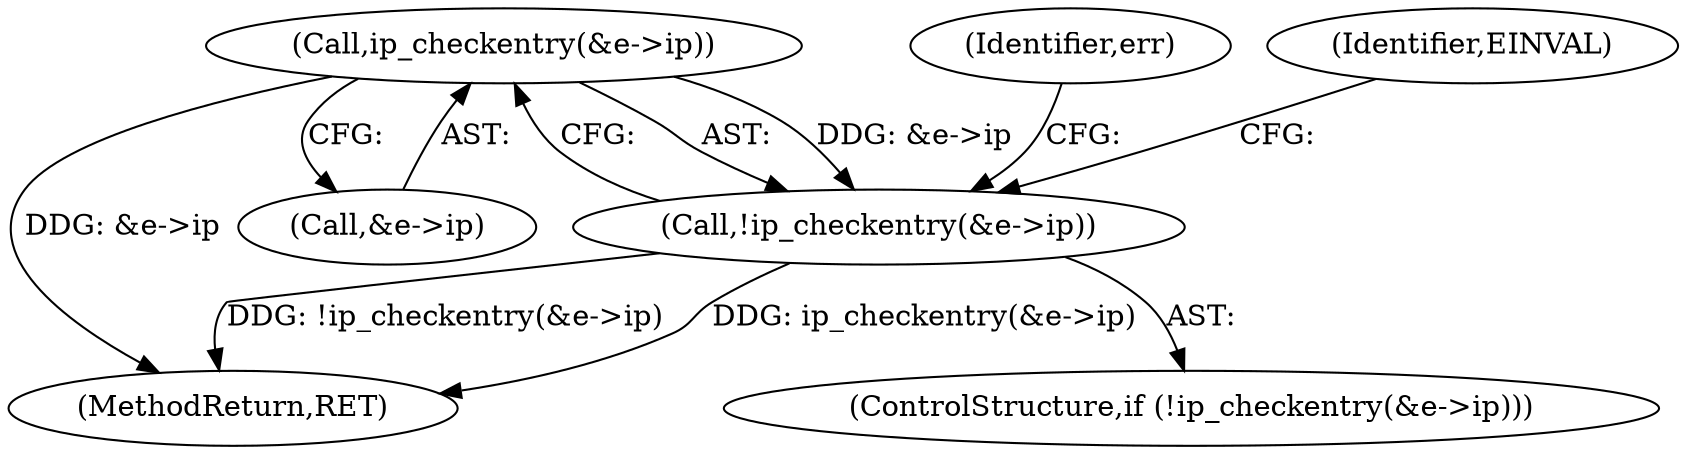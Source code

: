 digraph "0_linux_ce683e5f9d045e5d67d1312a42b359cb2ab2a13c_2@pointer" {
"1000142" [label="(Call,ip_checkentry(&e->ip))"];
"1000141" [label="(Call,!ip_checkentry(&e->ip))"];
"1000151" [label="(Identifier,err)"];
"1000242" [label="(MethodReturn,RET)"];
"1000149" [label="(Identifier,EINVAL)"];
"1000140" [label="(ControlStructure,if (!ip_checkentry(&e->ip)))"];
"1000143" [label="(Call,&e->ip)"];
"1000141" [label="(Call,!ip_checkentry(&e->ip))"];
"1000142" [label="(Call,ip_checkentry(&e->ip))"];
"1000142" -> "1000141"  [label="AST: "];
"1000142" -> "1000143"  [label="CFG: "];
"1000143" -> "1000142"  [label="AST: "];
"1000141" -> "1000142"  [label="CFG: "];
"1000142" -> "1000242"  [label="DDG: &e->ip"];
"1000142" -> "1000141"  [label="DDG: &e->ip"];
"1000141" -> "1000140"  [label="AST: "];
"1000149" -> "1000141"  [label="CFG: "];
"1000151" -> "1000141"  [label="CFG: "];
"1000141" -> "1000242"  [label="DDG: ip_checkentry(&e->ip)"];
"1000141" -> "1000242"  [label="DDG: !ip_checkentry(&e->ip)"];
}
